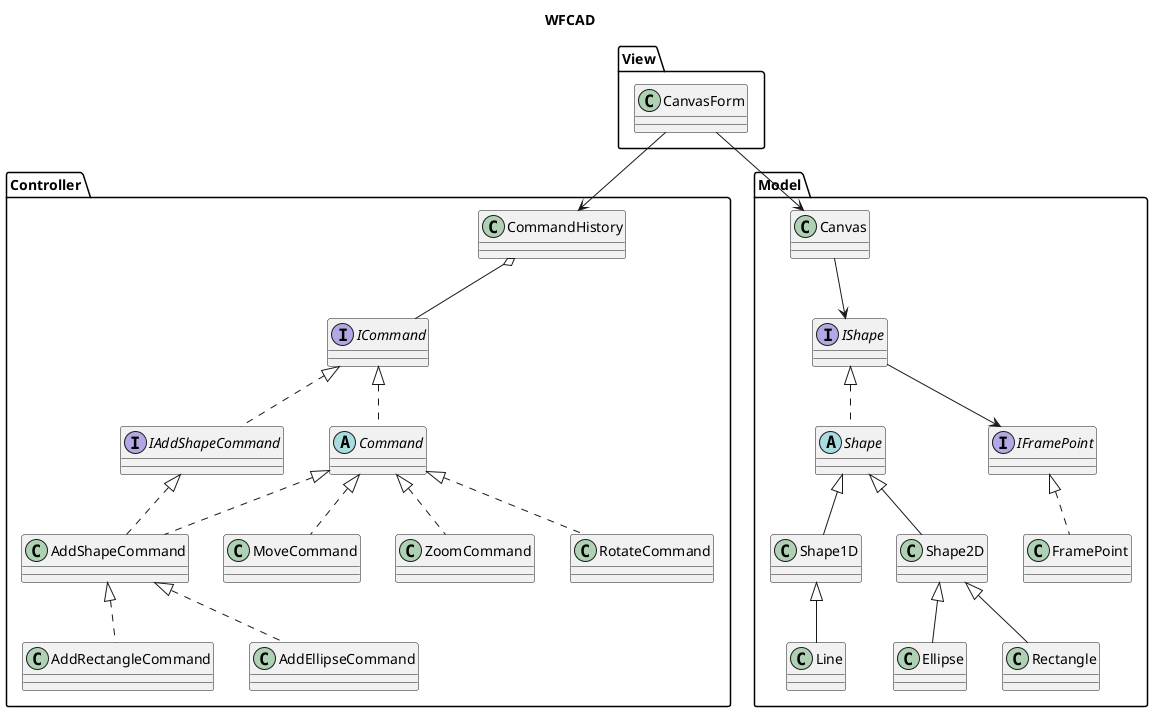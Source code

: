 @startuml WFCAD
title WFCAD
package View{
    class CanvasForm
}
Package Controller{
    class CommandHistory
    Interface ICommand
    interface IAddShapeCommand
    abstract class Command
    class AddShapeCommand
    class MoveCommand
    class ZoomCommand
    class RotateCommand
    CommandHistory o-- ICommand
    ICommand <|.. Command
    ICommand <|.. IAddShapeCommand
    Command  <|.. AddShapeCommand
    IAddShapeCommand <|.. AddShapeCommand
    Command  <|.. MoveCommand
    Command  <|.. ZoomCommand
    Command  <|.. RotateCommand
    ' Command  <|.. RemoveCommand
    ' Command  <|.. ResetCommand
    ' Command  <|.. CopyCommand
    ' Command  <|.. CutCommand
    ' Command  <|.. PasteCommand
    ' Command  <|.. CloneCommand
    ' Command  <|.. ForegroundCommand
    ' Command  <|.. BackgroundCommand
    AddShapeCommand <|.. AddRectangleCommand
    AddShapeCommand <|.. AddEllipseCommand
}
Package Model{
    class Canvas
    interface IShape
    abstract class Shape
    class Shape1D
    class Shape2D
    class Line
    class Ellipse
    class Rectangle
    Interface IFramePoint
    class FramePoint
    IShape  <|..  Shape
    Shape <|-- Shape1D
    Shape <|-- Shape2D
    Shape1D <|-- Line
    Shape2D <|-- Ellipse
    Shape2D <|-- Rectangle
    IFramePoint <|.. FramePoint
    Canvas --> IShape
    IShape --> IFramePoint

}
CanvasForm --> Canvas
CanvasForm --> CommandHistory

@enduml